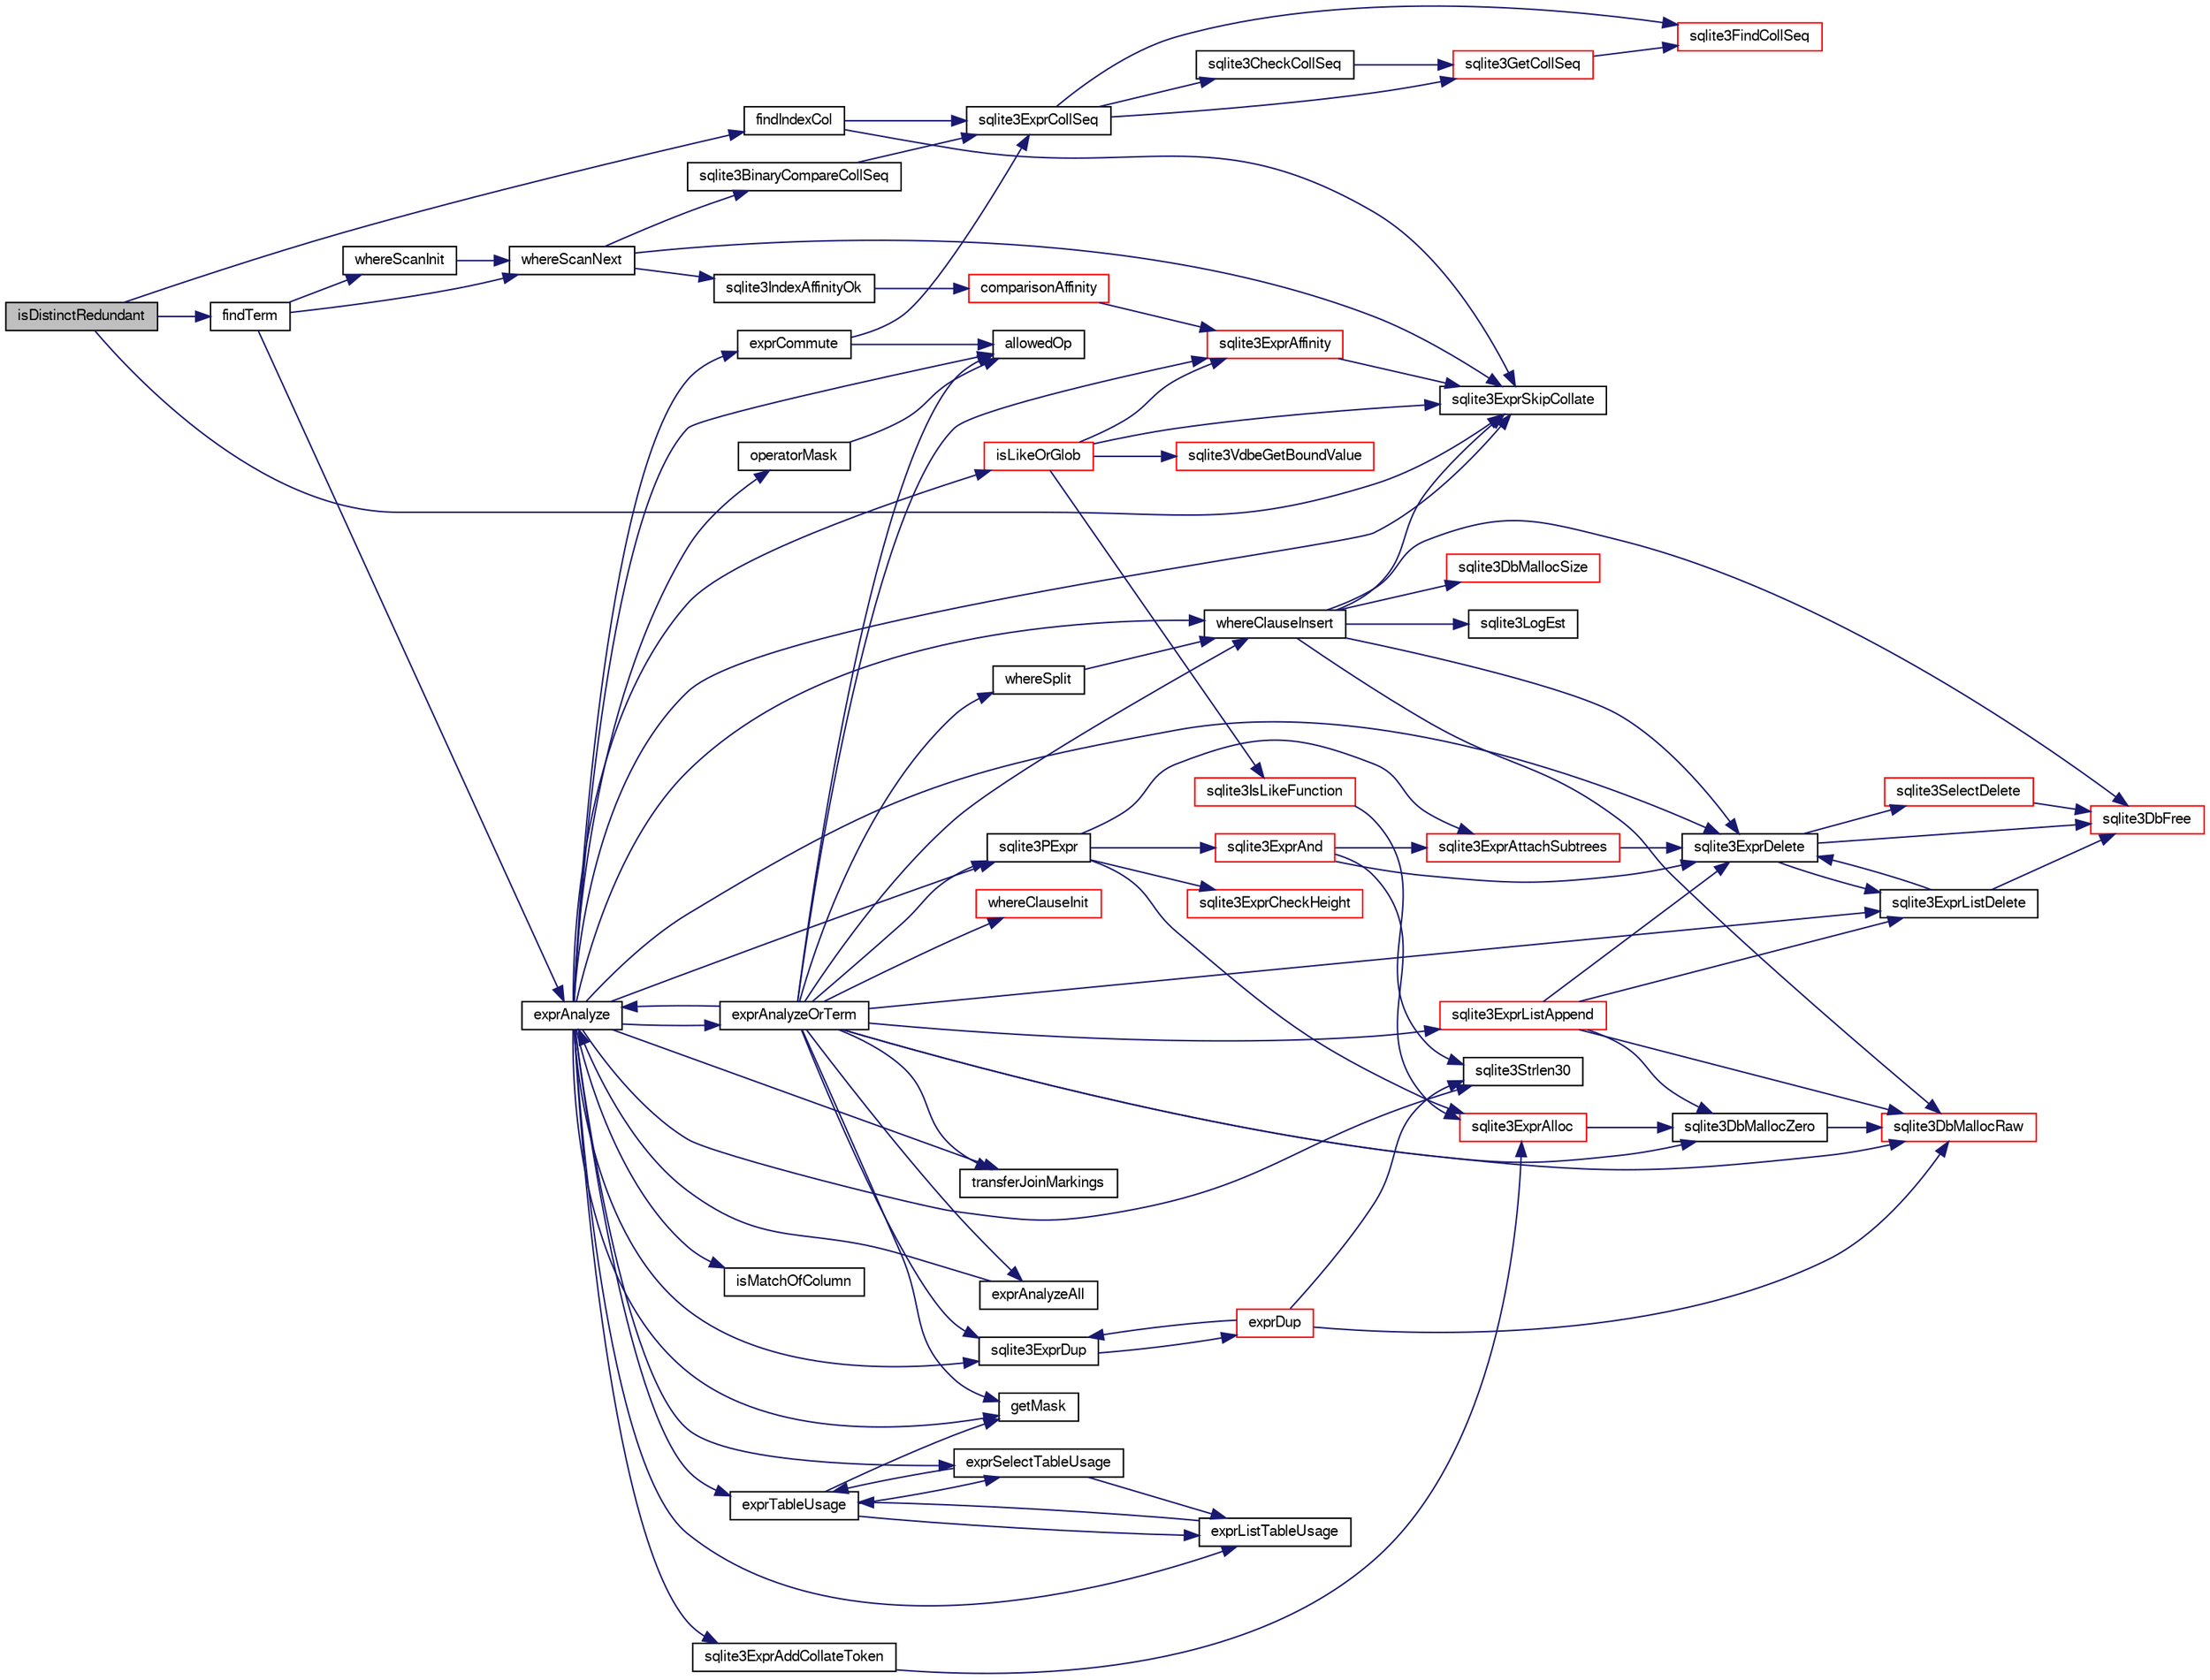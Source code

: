 digraph "isDistinctRedundant"
{
  edge [fontname="FreeSans",fontsize="10",labelfontname="FreeSans",labelfontsize="10"];
  node [fontname="FreeSans",fontsize="10",shape=record];
  rankdir="LR";
  Node146818 [label="isDistinctRedundant",height=0.2,width=0.4,color="black", fillcolor="grey75", style="filled", fontcolor="black"];
  Node146818 -> Node146819 [color="midnightblue",fontsize="10",style="solid",fontname="FreeSans"];
  Node146819 [label="sqlite3ExprSkipCollate",height=0.2,width=0.4,color="black", fillcolor="white", style="filled",URL="$sqlite3_8c.html#a91b59896d4e3534de7c33940dca8537c"];
  Node146818 -> Node146820 [color="midnightblue",fontsize="10",style="solid",fontname="FreeSans"];
  Node146820 [label="findTerm",height=0.2,width=0.4,color="black", fillcolor="white", style="filled",URL="$sqlite3_8c.html#af26eb1eed85001fcf29fa189b631ac4b"];
  Node146820 -> Node146821 [color="midnightblue",fontsize="10",style="solid",fontname="FreeSans"];
  Node146821 [label="whereScanInit",height=0.2,width=0.4,color="black", fillcolor="white", style="filled",URL="$sqlite3_8c.html#ab7a6bce9b1760a3db93cca329216e5c9"];
  Node146821 -> Node146822 [color="midnightblue",fontsize="10",style="solid",fontname="FreeSans"];
  Node146822 [label="whereScanNext",height=0.2,width=0.4,color="black", fillcolor="white", style="filled",URL="$sqlite3_8c.html#a9e9c2943f8e78b0d225912d165bdaee2"];
  Node146822 -> Node146819 [color="midnightblue",fontsize="10",style="solid",fontname="FreeSans"];
  Node146822 -> Node146823 [color="midnightblue",fontsize="10",style="solid",fontname="FreeSans"];
  Node146823 [label="sqlite3IndexAffinityOk",height=0.2,width=0.4,color="black", fillcolor="white", style="filled",URL="$sqlite3_8c.html#a9d43a9db81f31f7473f7ca11fd823900"];
  Node146823 -> Node146824 [color="midnightblue",fontsize="10",style="solid",fontname="FreeSans"];
  Node146824 [label="comparisonAffinity",height=0.2,width=0.4,color="red", fillcolor="white", style="filled",URL="$sqlite3_8c.html#a288a61b5d72d6974ed9b0bb4f57f45ac"];
  Node146824 -> Node146825 [color="midnightblue",fontsize="10",style="solid",fontname="FreeSans"];
  Node146825 [label="sqlite3ExprAffinity",height=0.2,width=0.4,color="red", fillcolor="white", style="filled",URL="$sqlite3_8c.html#aca6a667380b05650f917422118d8b7d3"];
  Node146825 -> Node146819 [color="midnightblue",fontsize="10",style="solid",fontname="FreeSans"];
  Node146822 -> Node146830 [color="midnightblue",fontsize="10",style="solid",fontname="FreeSans"];
  Node146830 [label="sqlite3BinaryCompareCollSeq",height=0.2,width=0.4,color="black", fillcolor="white", style="filled",URL="$sqlite3_8c.html#ad736cef22bdf857cc89b9411ffca6af6"];
  Node146830 -> Node146831 [color="midnightblue",fontsize="10",style="solid",fontname="FreeSans"];
  Node146831 [label="sqlite3ExprCollSeq",height=0.2,width=0.4,color="black", fillcolor="white", style="filled",URL="$sqlite3_8c.html#af36e271ed5ce13d4f2d088a766529574"];
  Node146831 -> Node146832 [color="midnightblue",fontsize="10",style="solid",fontname="FreeSans"];
  Node146832 [label="sqlite3GetCollSeq",height=0.2,width=0.4,color="red", fillcolor="white", style="filled",URL="$sqlite3_8c.html#a4ed2e10e20f9616894d068c6c73c3134"];
  Node146832 -> Node146833 [color="midnightblue",fontsize="10",style="solid",fontname="FreeSans"];
  Node146833 [label="sqlite3FindCollSeq",height=0.2,width=0.4,color="red", fillcolor="white", style="filled",URL="$sqlite3_8c.html#ac4f91d39f24a6435de12698fdb16bc14"];
  Node146831 -> Node146833 [color="midnightblue",fontsize="10",style="solid",fontname="FreeSans"];
  Node146831 -> Node147132 [color="midnightblue",fontsize="10",style="solid",fontname="FreeSans"];
  Node147132 [label="sqlite3CheckCollSeq",height=0.2,width=0.4,color="black", fillcolor="white", style="filled",URL="$sqlite3_8c.html#aaf12fc8e392ea73879ac89207623d813"];
  Node147132 -> Node146832 [color="midnightblue",fontsize="10",style="solid",fontname="FreeSans"];
  Node146820 -> Node146822 [color="midnightblue",fontsize="10",style="solid",fontname="FreeSans"];
  Node146820 -> Node147133 [color="midnightblue",fontsize="10",style="solid",fontname="FreeSans"];
  Node147133 [label="exprAnalyze",height=0.2,width=0.4,color="black", fillcolor="white", style="filled",URL="$sqlite3_8c.html#acb10e48c9a4184a4edd9bfd5b14ad0b7"];
  Node147133 -> Node147134 [color="midnightblue",fontsize="10",style="solid",fontname="FreeSans"];
  Node147134 [label="exprTableUsage",height=0.2,width=0.4,color="black", fillcolor="white", style="filled",URL="$sqlite3_8c.html#adc74a03d7e143fc3158a9f530fa35919"];
  Node147134 -> Node147135 [color="midnightblue",fontsize="10",style="solid",fontname="FreeSans"];
  Node147135 [label="getMask",height=0.2,width=0.4,color="black", fillcolor="white", style="filled",URL="$sqlite3_8c.html#aff9554a4790fc9c0b4f80378505c45dc"];
  Node147134 -> Node147136 [color="midnightblue",fontsize="10",style="solid",fontname="FreeSans"];
  Node147136 [label="exprSelectTableUsage",height=0.2,width=0.4,color="black", fillcolor="white", style="filled",URL="$sqlite3_8c.html#af22cb4832e9eabf75dd8e07e6f9221a8"];
  Node147136 -> Node147137 [color="midnightblue",fontsize="10",style="solid",fontname="FreeSans"];
  Node147137 [label="exprListTableUsage",height=0.2,width=0.4,color="black", fillcolor="white", style="filled",URL="$sqlite3_8c.html#a99dd0f7db0b58d62b2983f95a0dee071"];
  Node147137 -> Node147134 [color="midnightblue",fontsize="10",style="solid",fontname="FreeSans"];
  Node147136 -> Node147134 [color="midnightblue",fontsize="10",style="solid",fontname="FreeSans"];
  Node147134 -> Node147137 [color="midnightblue",fontsize="10",style="solid",fontname="FreeSans"];
  Node147133 -> Node147136 [color="midnightblue",fontsize="10",style="solid",fontname="FreeSans"];
  Node147133 -> Node147137 [color="midnightblue",fontsize="10",style="solid",fontname="FreeSans"];
  Node147133 -> Node147135 [color="midnightblue",fontsize="10",style="solid",fontname="FreeSans"];
  Node147133 -> Node147138 [color="midnightblue",fontsize="10",style="solid",fontname="FreeSans"];
  Node147138 [label="allowedOp",height=0.2,width=0.4,color="black", fillcolor="white", style="filled",URL="$sqlite3_8c.html#a9cb0a678e7e89071cde7e9ad6a5b6aef"];
  Node147133 -> Node146819 [color="midnightblue",fontsize="10",style="solid",fontname="FreeSans"];
  Node147133 -> Node147139 [color="midnightblue",fontsize="10",style="solid",fontname="FreeSans"];
  Node147139 [label="operatorMask",height=0.2,width=0.4,color="black", fillcolor="white", style="filled",URL="$sqlite3_8c.html#a2c4d9f851b9a7492b6a009c12fd78ba3"];
  Node147139 -> Node147138 [color="midnightblue",fontsize="10",style="solid",fontname="FreeSans"];
  Node147133 -> Node147140 [color="midnightblue",fontsize="10",style="solid",fontname="FreeSans"];
  Node147140 [label="sqlite3ExprDup",height=0.2,width=0.4,color="black", fillcolor="white", style="filled",URL="$sqlite3_8c.html#a509095508224c9f99698d86205234209"];
  Node147140 -> Node147141 [color="midnightblue",fontsize="10",style="solid",fontname="FreeSans"];
  Node147141 [label="exprDup",height=0.2,width=0.4,color="red", fillcolor="white", style="filled",URL="$sqlite3_8c.html#a89f473c64253ae0a76749f543466a05a"];
  Node147141 -> Node146840 [color="midnightblue",fontsize="10",style="solid",fontname="FreeSans"];
  Node146840 [label="sqlite3DbMallocRaw",height=0.2,width=0.4,color="red", fillcolor="white", style="filled",URL="$sqlite3_8c.html#abbe8be0cf7175e11ddc3e2218fad924e"];
  Node147141 -> Node146838 [color="midnightblue",fontsize="10",style="solid",fontname="FreeSans"];
  Node146838 [label="sqlite3Strlen30",height=0.2,width=0.4,color="black", fillcolor="white", style="filled",URL="$sqlite3_8c.html#a3dcd80ba41f1a308193dee74857b62a7"];
  Node147141 -> Node147140 [color="midnightblue",fontsize="10",style="solid",fontname="FreeSans"];
  Node147133 -> Node147151 [color="midnightblue",fontsize="10",style="solid",fontname="FreeSans"];
  Node147151 [label="sqlite3ExprDelete",height=0.2,width=0.4,color="black", fillcolor="white", style="filled",URL="$sqlite3_8c.html#ae4e21ab5918e0428fbaa9e615dceb309"];
  Node147151 -> Node146869 [color="midnightblue",fontsize="10",style="solid",fontname="FreeSans"];
  Node146869 [label="sqlite3DbFree",height=0.2,width=0.4,color="red", fillcolor="white", style="filled",URL="$sqlite3_8c.html#ac70ab821a6607b4a1b909582dc37a069"];
  Node147151 -> Node147152 [color="midnightblue",fontsize="10",style="solid",fontname="FreeSans"];
  Node147152 [label="sqlite3SelectDelete",height=0.2,width=0.4,color="red", fillcolor="white", style="filled",URL="$sqlite3_8c.html#a0f56959f0acac85496744f0d068854a0"];
  Node147152 -> Node146869 [color="midnightblue",fontsize="10",style="solid",fontname="FreeSans"];
  Node147151 -> Node147154 [color="midnightblue",fontsize="10",style="solid",fontname="FreeSans"];
  Node147154 [label="sqlite3ExprListDelete",height=0.2,width=0.4,color="black", fillcolor="white", style="filled",URL="$sqlite3_8c.html#ae9cd46eac81e86a04ed8c09b99fc3c10"];
  Node147154 -> Node147151 [color="midnightblue",fontsize="10",style="solid",fontname="FreeSans"];
  Node147154 -> Node146869 [color="midnightblue",fontsize="10",style="solid",fontname="FreeSans"];
  Node147133 -> Node147808 [color="midnightblue",fontsize="10",style="solid",fontname="FreeSans"];
  Node147808 [label="whereClauseInsert",height=0.2,width=0.4,color="black", fillcolor="white", style="filled",URL="$sqlite3_8c.html#a041437b48ab90370901a024e385193da"];
  Node147808 -> Node146840 [color="midnightblue",fontsize="10",style="solid",fontname="FreeSans"];
  Node147808 -> Node147151 [color="midnightblue",fontsize="10",style="solid",fontname="FreeSans"];
  Node147808 -> Node146869 [color="midnightblue",fontsize="10",style="solid",fontname="FreeSans"];
  Node147808 -> Node146871 [color="midnightblue",fontsize="10",style="solid",fontname="FreeSans"];
  Node146871 [label="sqlite3DbMallocSize",height=0.2,width=0.4,color="red", fillcolor="white", style="filled",URL="$sqlite3_8c.html#aa397e5a8a03495203a0767abf0a71f86"];
  Node147808 -> Node147720 [color="midnightblue",fontsize="10",style="solid",fontname="FreeSans"];
  Node147720 [label="sqlite3LogEst",height=0.2,width=0.4,color="black", fillcolor="white", style="filled",URL="$sqlite3_8c.html#a14c7d015bfd3d4a869739b9e6139c84f"];
  Node147808 -> Node146819 [color="midnightblue",fontsize="10",style="solid",fontname="FreeSans"];
  Node147133 -> Node147809 [color="midnightblue",fontsize="10",style="solid",fontname="FreeSans"];
  Node147809 [label="exprCommute",height=0.2,width=0.4,color="black", fillcolor="white", style="filled",URL="$sqlite3_8c.html#ab6bc22735005ef5fc9bd51cd269f54be"];
  Node147809 -> Node147138 [color="midnightblue",fontsize="10",style="solid",fontname="FreeSans"];
  Node147809 -> Node146831 [color="midnightblue",fontsize="10",style="solid",fontname="FreeSans"];
  Node147133 -> Node147810 [color="midnightblue",fontsize="10",style="solid",fontname="FreeSans"];
  Node147810 [label="sqlite3PExpr",height=0.2,width=0.4,color="black", fillcolor="white", style="filled",URL="$sqlite3_8c.html#a56670a96a4ad8449466fea3449f71c57"];
  Node147810 -> Node147811 [color="midnightblue",fontsize="10",style="solid",fontname="FreeSans"];
  Node147811 [label="sqlite3ExprAnd",height=0.2,width=0.4,color="red", fillcolor="white", style="filled",URL="$sqlite3_8c.html#adb7ce3f2fe4bc4cb22dbb82aed2b6c32"];
  Node147811 -> Node147151 [color="midnightblue",fontsize="10",style="solid",fontname="FreeSans"];
  Node147811 -> Node147814 [color="midnightblue",fontsize="10",style="solid",fontname="FreeSans"];
  Node147814 [label="sqlite3ExprAlloc",height=0.2,width=0.4,color="red", fillcolor="white", style="filled",URL="$sqlite3_8c.html#a7f1c54604acd48617bd41d26f5db776d"];
  Node147814 -> Node146839 [color="midnightblue",fontsize="10",style="solid",fontname="FreeSans"];
  Node146839 [label="sqlite3DbMallocZero",height=0.2,width=0.4,color="black", fillcolor="white", style="filled",URL="$sqlite3_8c.html#a49cfebac9d6067a03442c92af73f33e4"];
  Node146839 -> Node146840 [color="midnightblue",fontsize="10",style="solid",fontname="FreeSans"];
  Node147811 -> Node147815 [color="midnightblue",fontsize="10",style="solid",fontname="FreeSans"];
  Node147815 [label="sqlite3ExprAttachSubtrees",height=0.2,width=0.4,color="red", fillcolor="white", style="filled",URL="$sqlite3_8c.html#a74aac72e6029e25c0d4505a4cc4020c6"];
  Node147815 -> Node147151 [color="midnightblue",fontsize="10",style="solid",fontname="FreeSans"];
  Node147810 -> Node147814 [color="midnightblue",fontsize="10",style="solid",fontname="FreeSans"];
  Node147810 -> Node147815 [color="midnightblue",fontsize="10",style="solid",fontname="FreeSans"];
  Node147810 -> Node147820 [color="midnightblue",fontsize="10",style="solid",fontname="FreeSans"];
  Node147820 [label="sqlite3ExprCheckHeight",height=0.2,width=0.4,color="red", fillcolor="white", style="filled",URL="$sqlite3_8c.html#ab208260635507bd7a5c58b612db514f2"];
  Node147133 -> Node147821 [color="midnightblue",fontsize="10",style="solid",fontname="FreeSans"];
  Node147821 [label="transferJoinMarkings",height=0.2,width=0.4,color="black", fillcolor="white", style="filled",URL="$sqlite3_8c.html#a47436cb058c53d38e19c4169f1e9c0d3"];
  Node147133 -> Node147822 [color="midnightblue",fontsize="10",style="solid",fontname="FreeSans"];
  Node147822 [label="exprAnalyzeOrTerm",height=0.2,width=0.4,color="black", fillcolor="white", style="filled",URL="$sqlite3_8c.html#ab95cabd8b51cb2291b5bef0c4a3776d2"];
  Node147822 -> Node146839 [color="midnightblue",fontsize="10",style="solid",fontname="FreeSans"];
  Node147822 -> Node147823 [color="midnightblue",fontsize="10",style="solid",fontname="FreeSans"];
  Node147823 [label="whereClauseInit",height=0.2,width=0.4,color="red", fillcolor="white", style="filled",URL="$sqlite3_8c.html#a358affe6a340c15381df04b3c867237f"];
  Node147822 -> Node147827 [color="midnightblue",fontsize="10",style="solid",fontname="FreeSans"];
  Node147827 [label="whereSplit",height=0.2,width=0.4,color="black", fillcolor="white", style="filled",URL="$sqlite3_8c.html#acd382388576f55257b3ef1501d6f7f84"];
  Node147827 -> Node147808 [color="midnightblue",fontsize="10",style="solid",fontname="FreeSans"];
  Node147822 -> Node147828 [color="midnightblue",fontsize="10",style="solid",fontname="FreeSans"];
  Node147828 [label="exprAnalyzeAll",height=0.2,width=0.4,color="black", fillcolor="white", style="filled",URL="$sqlite3_8c.html#a2e7a957af98e240fa68e34d6ff639437"];
  Node147828 -> Node147133 [color="midnightblue",fontsize="10",style="solid",fontname="FreeSans"];
  Node147822 -> Node146840 [color="midnightblue",fontsize="10",style="solid",fontname="FreeSans"];
  Node147822 -> Node147138 [color="midnightblue",fontsize="10",style="solid",fontname="FreeSans"];
  Node147822 -> Node147135 [color="midnightblue",fontsize="10",style="solid",fontname="FreeSans"];
  Node147822 -> Node146825 [color="midnightblue",fontsize="10",style="solid",fontname="FreeSans"];
  Node147822 -> Node147140 [color="midnightblue",fontsize="10",style="solid",fontname="FreeSans"];
  Node147822 -> Node147829 [color="midnightblue",fontsize="10",style="solid",fontname="FreeSans"];
  Node147829 [label="sqlite3ExprListAppend",height=0.2,width=0.4,color="red", fillcolor="white", style="filled",URL="$sqlite3_8c.html#a2c227f0b97e0e31b120c702fae2b7409"];
  Node147829 -> Node146839 [color="midnightblue",fontsize="10",style="solid",fontname="FreeSans"];
  Node147829 -> Node146840 [color="midnightblue",fontsize="10",style="solid",fontname="FreeSans"];
  Node147829 -> Node147151 [color="midnightblue",fontsize="10",style="solid",fontname="FreeSans"];
  Node147829 -> Node147154 [color="midnightblue",fontsize="10",style="solid",fontname="FreeSans"];
  Node147822 -> Node147810 [color="midnightblue",fontsize="10",style="solid",fontname="FreeSans"];
  Node147822 -> Node147821 [color="midnightblue",fontsize="10",style="solid",fontname="FreeSans"];
  Node147822 -> Node147808 [color="midnightblue",fontsize="10",style="solid",fontname="FreeSans"];
  Node147822 -> Node147133 [color="midnightblue",fontsize="10",style="solid",fontname="FreeSans"];
  Node147822 -> Node147154 [color="midnightblue",fontsize="10",style="solid",fontname="FreeSans"];
  Node147133 -> Node147830 [color="midnightblue",fontsize="10",style="solid",fontname="FreeSans"];
  Node147830 [label="isLikeOrGlob",height=0.2,width=0.4,color="red", fillcolor="white", style="filled",URL="$sqlite3_8c.html#a6c38e495198bf8976f68d1a6ebd74a50"];
  Node147830 -> Node147831 [color="midnightblue",fontsize="10",style="solid",fontname="FreeSans"];
  Node147831 [label="sqlite3IsLikeFunction",height=0.2,width=0.4,color="red", fillcolor="white", style="filled",URL="$sqlite3_8c.html#a8f103fddc426dd932ea9d796e3e9a4c7"];
  Node147831 -> Node146838 [color="midnightblue",fontsize="10",style="solid",fontname="FreeSans"];
  Node147830 -> Node146825 [color="midnightblue",fontsize="10",style="solid",fontname="FreeSans"];
  Node147830 -> Node146819 [color="midnightblue",fontsize="10",style="solid",fontname="FreeSans"];
  Node147830 -> Node147834 [color="midnightblue",fontsize="10",style="solid",fontname="FreeSans"];
  Node147834 [label="sqlite3VdbeGetBoundValue",height=0.2,width=0.4,color="red", fillcolor="white", style="filled",URL="$sqlite3_8c.html#a4a816e353a950be4e752c157eb7437b5"];
  Node147133 -> Node146838 [color="midnightblue",fontsize="10",style="solid",fontname="FreeSans"];
  Node147133 -> Node147951 [color="midnightblue",fontsize="10",style="solid",fontname="FreeSans"];
  Node147951 [label="sqlite3ExprAddCollateToken",height=0.2,width=0.4,color="black", fillcolor="white", style="filled",URL="$sqlite3_8c.html#a78ef60a4dbac9c172ee8130d7d497935"];
  Node147951 -> Node147814 [color="midnightblue",fontsize="10",style="solid",fontname="FreeSans"];
  Node147133 -> Node148091 [color="midnightblue",fontsize="10",style="solid",fontname="FreeSans"];
  Node148091 [label="isMatchOfColumn",height=0.2,width=0.4,color="black", fillcolor="white", style="filled",URL="$sqlite3_8c.html#aca81ee8f18d68ba146e343c7b49152a3"];
  Node146818 -> Node148092 [color="midnightblue",fontsize="10",style="solid",fontname="FreeSans"];
  Node148092 [label="findIndexCol",height=0.2,width=0.4,color="black", fillcolor="white", style="filled",URL="$sqlite3_8c.html#a6ac4261eecc9cc8a410b6168f911893f"];
  Node148092 -> Node146819 [color="midnightblue",fontsize="10",style="solid",fontname="FreeSans"];
  Node148092 -> Node146831 [color="midnightblue",fontsize="10",style="solid",fontname="FreeSans"];
}
